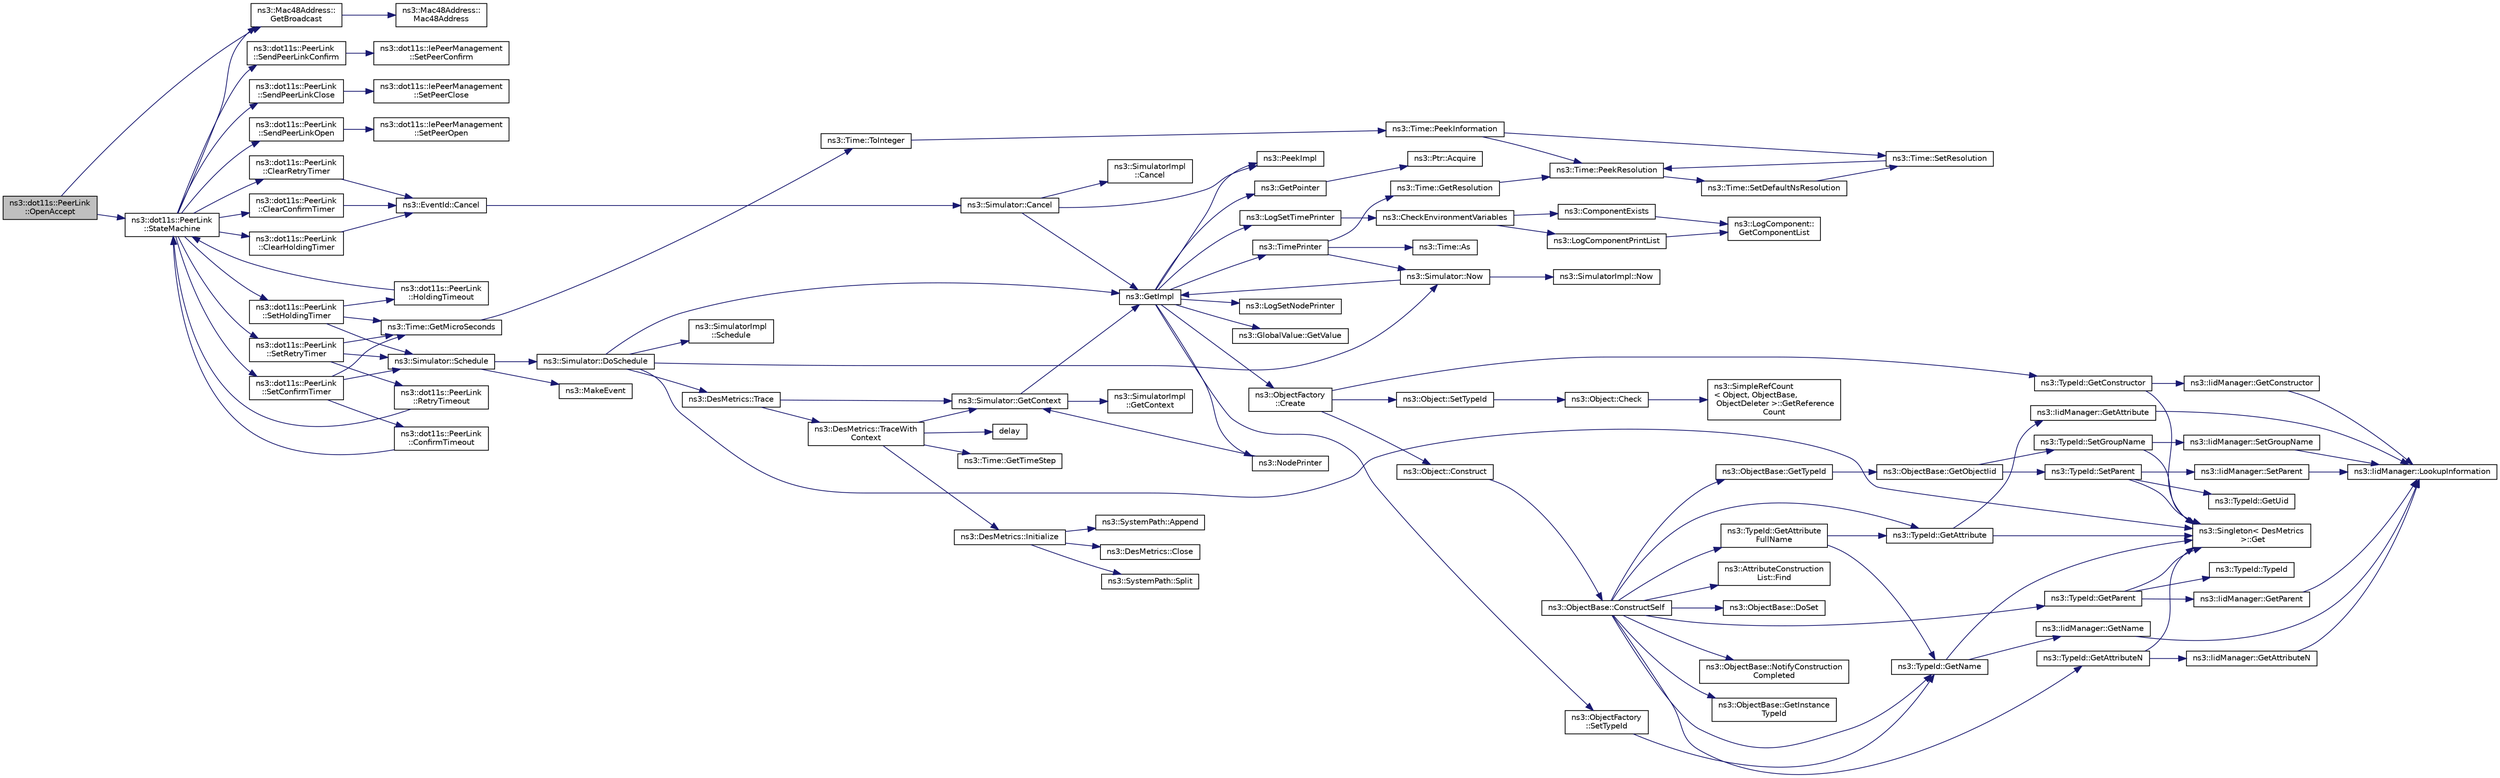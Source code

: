 digraph "ns3::dot11s::PeerLink::OpenAccept"
{
  edge [fontname="Helvetica",fontsize="10",labelfontname="Helvetica",labelfontsize="10"];
  node [fontname="Helvetica",fontsize="10",shape=record];
  rankdir="LR";
  Node1 [label="ns3::dot11s::PeerLink\l::OpenAccept",height=0.2,width=0.4,color="black", fillcolor="grey75", style="filled", fontcolor="black"];
  Node1 -> Node2 [color="midnightblue",fontsize="10",style="solid"];
  Node2 [label="ns3::Mac48Address::\lGetBroadcast",height=0.2,width=0.4,color="black", fillcolor="white", style="filled",URL="$db/dee/classns3_1_1Mac48Address.html#a55156e302c6bf950c0b558365adbde84"];
  Node2 -> Node3 [color="midnightblue",fontsize="10",style="solid"];
  Node3 [label="ns3::Mac48Address::\lMac48Address",height=0.2,width=0.4,color="black", fillcolor="white", style="filled",URL="$db/dee/classns3_1_1Mac48Address.html#a17882c09fc6317d5bcf4efdb62a37d07"];
  Node1 -> Node4 [color="midnightblue",fontsize="10",style="solid"];
  Node4 [label="ns3::dot11s::PeerLink\l::StateMachine",height=0.2,width=0.4,color="black", fillcolor="white", style="filled",URL="$d1/dd6/classns3_1_1dot11s_1_1PeerLink.html#a4cc26e7fdbef0daafd1f6cc7d89fdd01",tooltip="State transition. "];
  Node4 -> Node5 [color="midnightblue",fontsize="10",style="solid"];
  Node5 [label="ns3::dot11s::PeerLink\l::SendPeerLinkClose",height=0.2,width=0.4,color="black", fillcolor="white", style="filled",URL="$d1/dd6/classns3_1_1dot11s_1_1PeerLink.html#a82b30e6a274ef9d033aafc69101620a2"];
  Node5 -> Node6 [color="midnightblue",fontsize="10",style="solid"];
  Node6 [label="ns3::dot11s::IePeerManagement\l::SetPeerClose",height=0.2,width=0.4,color="black", fillcolor="white", style="filled",URL="$d6/d50/classns3_1_1dot11s_1_1IePeerManagement.html#a9f112351e19200bcac0b8ca56c98ec0b"];
  Node4 -> Node7 [color="midnightblue",fontsize="10",style="solid"];
  Node7 [label="ns3::dot11s::PeerLink\l::SendPeerLinkOpen",height=0.2,width=0.4,color="black", fillcolor="white", style="filled",URL="$d1/dd6/classns3_1_1dot11s_1_1PeerLink.html#a1ee0f0d4aa18659ed70b25c680add650"];
  Node7 -> Node8 [color="midnightblue",fontsize="10",style="solid"];
  Node8 [label="ns3::dot11s::IePeerManagement\l::SetPeerOpen",height=0.2,width=0.4,color="black", fillcolor="white", style="filled",URL="$d6/d50/classns3_1_1dot11s_1_1IePeerManagement.html#a8a148e933b7ea49cdad661f0d18357df"];
  Node4 -> Node9 [color="midnightblue",fontsize="10",style="solid"];
  Node9 [label="ns3::dot11s::PeerLink\l::SetRetryTimer",height=0.2,width=0.4,color="black", fillcolor="white", style="filled",URL="$d1/dd6/classns3_1_1dot11s_1_1PeerLink.html#a427403516dd5b94b100d6e924d230146"];
  Node9 -> Node10 [color="midnightblue",fontsize="10",style="solid"];
  Node10 [label="ns3::Time::GetMicroSeconds",height=0.2,width=0.4,color="black", fillcolor="white", style="filled",URL="$dc/d04/classns3_1_1Time.html#a2542b9273c336da11fcaf54e8bc6e4c8"];
  Node10 -> Node11 [color="midnightblue",fontsize="10",style="solid"];
  Node11 [label="ns3::Time::ToInteger",height=0.2,width=0.4,color="black", fillcolor="white", style="filled",URL="$dc/d04/classns3_1_1Time.html#a0c9c8fb9ec7222c7799c1081f14f6031"];
  Node11 -> Node12 [color="midnightblue",fontsize="10",style="solid"];
  Node12 [label="ns3::Time::PeekInformation",height=0.2,width=0.4,color="black", fillcolor="white", style="filled",URL="$dc/d04/classns3_1_1Time.html#a0b023c55c20582aa7c1781aacf128034"];
  Node12 -> Node13 [color="midnightblue",fontsize="10",style="solid"];
  Node13 [label="ns3::Time::PeekResolution",height=0.2,width=0.4,color="black", fillcolor="white", style="filled",URL="$dc/d04/classns3_1_1Time.html#a963e53522278fcbdf1ab9f7adbd0f5d6"];
  Node13 -> Node14 [color="midnightblue",fontsize="10",style="solid"];
  Node14 [label="ns3::Time::SetDefaultNsResolution",height=0.2,width=0.4,color="black", fillcolor="white", style="filled",URL="$dc/d04/classns3_1_1Time.html#a6a872e62f71dfa817fef2c549473d980"];
  Node14 -> Node15 [color="midnightblue",fontsize="10",style="solid"];
  Node15 [label="ns3::Time::SetResolution",height=0.2,width=0.4,color="black", fillcolor="white", style="filled",URL="$dc/d04/classns3_1_1Time.html#ac89165ba7715b66017a49c718f4aef09"];
  Node15 -> Node13 [color="midnightblue",fontsize="10",style="solid"];
  Node12 -> Node15 [color="midnightblue",fontsize="10",style="solid"];
  Node9 -> Node16 [color="midnightblue",fontsize="10",style="solid"];
  Node16 [label="ns3::Simulator::Schedule",height=0.2,width=0.4,color="black", fillcolor="white", style="filled",URL="$d7/deb/classns3_1_1Simulator.html#a671882c894a08af4a5e91181bf1eec13"];
  Node16 -> Node17 [color="midnightblue",fontsize="10",style="solid"];
  Node17 [label="ns3::Simulator::DoSchedule",height=0.2,width=0.4,color="black", fillcolor="white", style="filled",URL="$d7/deb/classns3_1_1Simulator.html#a47af23973938819bdc89cb2807e09ed5"];
  Node17 -> Node18 [color="midnightblue",fontsize="10",style="solid"];
  Node18 [label="ns3::Singleton\< DesMetrics\l \>::Get",height=0.2,width=0.4,color="black", fillcolor="white", style="filled",URL="$d8/d77/classns3_1_1Singleton.html#a80a2cd3c25a27ea72add7a9f7a141ffa"];
  Node17 -> Node19 [color="midnightblue",fontsize="10",style="solid"];
  Node19 [label="ns3::DesMetrics::Trace",height=0.2,width=0.4,color="black", fillcolor="white", style="filled",URL="$d5/d69/classns3_1_1DesMetrics.html#ab7c6c097412d0398affbc9f8d2643160"];
  Node19 -> Node20 [color="midnightblue",fontsize="10",style="solid"];
  Node20 [label="ns3::DesMetrics::TraceWith\lContext",height=0.2,width=0.4,color="black", fillcolor="white", style="filled",URL="$d5/d69/classns3_1_1DesMetrics.html#abc404d9eee92f4e8fd67f5d200490ed6"];
  Node20 -> Node21 [color="midnightblue",fontsize="10",style="solid"];
  Node21 [label="ns3::DesMetrics::Initialize",height=0.2,width=0.4,color="black", fillcolor="white", style="filled",URL="$d5/d69/classns3_1_1DesMetrics.html#a63bf3891d9fd2cf8c76b375b3db67756"];
  Node21 -> Node22 [color="midnightblue",fontsize="10",style="solid"];
  Node22 [label="ns3::DesMetrics::Close",height=0.2,width=0.4,color="black", fillcolor="white", style="filled",URL="$d5/d69/classns3_1_1DesMetrics.html#a17b52dbb23cd230d64404f57f59029c5"];
  Node21 -> Node23 [color="midnightblue",fontsize="10",style="solid"];
  Node23 [label="ns3::SystemPath::Split",height=0.2,width=0.4,color="black", fillcolor="white", style="filled",URL="$d0/dde/group__systempath.html#ga523072e05da63b63113d1bea840edf1a"];
  Node21 -> Node24 [color="midnightblue",fontsize="10",style="solid"];
  Node24 [label="ns3::SystemPath::Append",height=0.2,width=0.4,color="black", fillcolor="white", style="filled",URL="$d0/dde/group__systempath.html#gaaa5a530cee42c8eda7e4f4523ef7e1cd"];
  Node20 -> Node25 [color="midnightblue",fontsize="10",style="solid"];
  Node25 [label="ns3::Simulator::GetContext",height=0.2,width=0.4,color="black", fillcolor="white", style="filled",URL="$d7/deb/classns3_1_1Simulator.html#a8514b74ee2c42916b351b33c4a963bb0"];
  Node25 -> Node26 [color="midnightblue",fontsize="10",style="solid"];
  Node26 [label="ns3::GetImpl",height=0.2,width=0.4,color="black", fillcolor="white", style="filled",URL="$d4/d8b/group__simulator.html#ga42eb4eddad41528d4d99794a3dae3fd0",tooltip="Get the SimulatorImpl singleton. "];
  Node26 -> Node27 [color="midnightblue",fontsize="10",style="solid"];
  Node27 [label="ns3::PeekImpl",height=0.2,width=0.4,color="black", fillcolor="white", style="filled",URL="$d4/d8b/group__simulator.html#ga233c5c38de117e4e4a5a9cd168694792",tooltip="Get the static SimulatorImpl instance. "];
  Node26 -> Node28 [color="midnightblue",fontsize="10",style="solid"];
  Node28 [label="ns3::GlobalValue::GetValue",height=0.2,width=0.4,color="black", fillcolor="white", style="filled",URL="$dc/d02/classns3_1_1GlobalValue.html#aa33773cb952ba3c285a03ae2c4769b84"];
  Node26 -> Node29 [color="midnightblue",fontsize="10",style="solid"];
  Node29 [label="ns3::ObjectFactory\l::SetTypeId",height=0.2,width=0.4,color="black", fillcolor="white", style="filled",URL="$d5/d0d/classns3_1_1ObjectFactory.html#a77dcd099064038a1eb7a6b8251229ec3"];
  Node29 -> Node30 [color="midnightblue",fontsize="10",style="solid"];
  Node30 [label="ns3::TypeId::GetName",height=0.2,width=0.4,color="black", fillcolor="white", style="filled",URL="$d6/d11/classns3_1_1TypeId.html#aa3c41c79ae428b3cb396a9c6bb3ef314"];
  Node30 -> Node18 [color="midnightblue",fontsize="10",style="solid"];
  Node30 -> Node31 [color="midnightblue",fontsize="10",style="solid"];
  Node31 [label="ns3::IidManager::GetName",height=0.2,width=0.4,color="black", fillcolor="white", style="filled",URL="$d4/d1c/classns3_1_1IidManager.html#a5d68d0f0f44594dcdec239dbdb5bf53c"];
  Node31 -> Node32 [color="midnightblue",fontsize="10",style="solid"];
  Node32 [label="ns3::IidManager::LookupInformation",height=0.2,width=0.4,color="black", fillcolor="white", style="filled",URL="$d4/d1c/classns3_1_1IidManager.html#a6b1f4ba2815dba27a377e8a8db2384cf"];
  Node26 -> Node33 [color="midnightblue",fontsize="10",style="solid"];
  Node33 [label="ns3::GetPointer",height=0.2,width=0.4,color="black", fillcolor="white", style="filled",URL="$d7/d2e/namespacens3.html#ab4e173cdfd43d17c1a40d5348510a670"];
  Node33 -> Node34 [color="midnightblue",fontsize="10",style="solid"];
  Node34 [label="ns3::Ptr::Acquire",height=0.2,width=0.4,color="black", fillcolor="white", style="filled",URL="$dc/d90/classns3_1_1Ptr.html#a9579b15e8c42dcdff5869d9d987562fb"];
  Node26 -> Node35 [color="midnightblue",fontsize="10",style="solid"];
  Node35 [label="ns3::ObjectFactory\l::Create",height=0.2,width=0.4,color="black", fillcolor="white", style="filled",URL="$d5/d0d/classns3_1_1ObjectFactory.html#a18152e93f0a6fe184ed7300cb31e9896"];
  Node35 -> Node36 [color="midnightblue",fontsize="10",style="solid"];
  Node36 [label="ns3::TypeId::GetConstructor",height=0.2,width=0.4,color="black", fillcolor="white", style="filled",URL="$d6/d11/classns3_1_1TypeId.html#ad9b0bc71ee7593a1ff23ff8d53938e95"];
  Node36 -> Node18 [color="midnightblue",fontsize="10",style="solid"];
  Node36 -> Node37 [color="midnightblue",fontsize="10",style="solid"];
  Node37 [label="ns3::IidManager::GetConstructor",height=0.2,width=0.4,color="black", fillcolor="white", style="filled",URL="$d4/d1c/classns3_1_1IidManager.html#ab10b30abe7efc5456b7930aab8638280"];
  Node37 -> Node32 [color="midnightblue",fontsize="10",style="solid"];
  Node35 -> Node38 [color="midnightblue",fontsize="10",style="solid"];
  Node38 [label="ns3::Object::SetTypeId",height=0.2,width=0.4,color="black", fillcolor="white", style="filled",URL="$d9/d77/classns3_1_1Object.html#a19b1ebd8ec8fe404845e665880a6c5ad"];
  Node38 -> Node39 [color="midnightblue",fontsize="10",style="solid"];
  Node39 [label="ns3::Object::Check",height=0.2,width=0.4,color="black", fillcolor="white", style="filled",URL="$d9/d77/classns3_1_1Object.html#a7e7f89fb0a81d0189cbcacee64b67e4e"];
  Node39 -> Node40 [color="midnightblue",fontsize="10",style="solid"];
  Node40 [label="ns3::SimpleRefCount\l\< Object, ObjectBase,\l ObjectDeleter \>::GetReference\lCount",height=0.2,width=0.4,color="black", fillcolor="white", style="filled",URL="$da/da1/classns3_1_1SimpleRefCount.html#a05378396c93bcc7d6bf78a9ee9ae9cca"];
  Node35 -> Node41 [color="midnightblue",fontsize="10",style="solid"];
  Node41 [label="ns3::Object::Construct",height=0.2,width=0.4,color="black", fillcolor="white", style="filled",URL="$d9/d77/classns3_1_1Object.html#a636e8411dc5228771f45c9b805d348fa"];
  Node41 -> Node42 [color="midnightblue",fontsize="10",style="solid"];
  Node42 [label="ns3::ObjectBase::ConstructSelf",height=0.2,width=0.4,color="black", fillcolor="white", style="filled",URL="$d2/dac/classns3_1_1ObjectBase.html#a5cda18dec6d0744cb652a3ed60056958"];
  Node42 -> Node43 [color="midnightblue",fontsize="10",style="solid"];
  Node43 [label="ns3::ObjectBase::GetInstance\lTypeId",height=0.2,width=0.4,color="black", fillcolor="white", style="filled",URL="$d2/dac/classns3_1_1ObjectBase.html#abe5b43a6f5b99a92a4c3122db31f06fb"];
  Node42 -> Node30 [color="midnightblue",fontsize="10",style="solid"];
  Node42 -> Node44 [color="midnightblue",fontsize="10",style="solid"];
  Node44 [label="ns3::TypeId::GetAttributeN",height=0.2,width=0.4,color="black", fillcolor="white", style="filled",URL="$d6/d11/classns3_1_1TypeId.html#a679c4713f613126a51eb400b345302cb"];
  Node44 -> Node18 [color="midnightblue",fontsize="10",style="solid"];
  Node44 -> Node45 [color="midnightblue",fontsize="10",style="solid"];
  Node45 [label="ns3::IidManager::GetAttributeN",height=0.2,width=0.4,color="black", fillcolor="white", style="filled",URL="$d4/d1c/classns3_1_1IidManager.html#aecf79ed6edb63647774dbfe90cc4f1e2"];
  Node45 -> Node32 [color="midnightblue",fontsize="10",style="solid"];
  Node42 -> Node46 [color="midnightblue",fontsize="10",style="solid"];
  Node46 [label="ns3::TypeId::GetAttribute",height=0.2,width=0.4,color="black", fillcolor="white", style="filled",URL="$d6/d11/classns3_1_1TypeId.html#aa1b746e64e606f94cbedda7cf89788c2"];
  Node46 -> Node18 [color="midnightblue",fontsize="10",style="solid"];
  Node46 -> Node47 [color="midnightblue",fontsize="10",style="solid"];
  Node47 [label="ns3::IidManager::GetAttribute",height=0.2,width=0.4,color="black", fillcolor="white", style="filled",URL="$d4/d1c/classns3_1_1IidManager.html#ae511907e47b48166763e60c583a5a940"];
  Node47 -> Node32 [color="midnightblue",fontsize="10",style="solid"];
  Node42 -> Node48 [color="midnightblue",fontsize="10",style="solid"];
  Node48 [label="ns3::AttributeConstruction\lList::Find",height=0.2,width=0.4,color="black", fillcolor="white", style="filled",URL="$d3/df3/classns3_1_1AttributeConstructionList.html#a22de5cf3e1bcd9dc6c7748fc911811b4"];
  Node42 -> Node49 [color="midnightblue",fontsize="10",style="solid"];
  Node49 [label="ns3::ObjectBase::DoSet",height=0.2,width=0.4,color="black", fillcolor="white", style="filled",URL="$d2/dac/classns3_1_1ObjectBase.html#afe5f2f7b2fabc99aa33f9bb434e3b695"];
  Node42 -> Node50 [color="midnightblue",fontsize="10",style="solid"];
  Node50 [label="ns3::TypeId::GetAttribute\lFullName",height=0.2,width=0.4,color="black", fillcolor="white", style="filled",URL="$d6/d11/classns3_1_1TypeId.html#a1da5483f43630ea65952099fc39944a2"];
  Node50 -> Node46 [color="midnightblue",fontsize="10",style="solid"];
  Node50 -> Node30 [color="midnightblue",fontsize="10",style="solid"];
  Node42 -> Node51 [color="midnightblue",fontsize="10",style="solid"];
  Node51 [label="ns3::TypeId::GetParent",height=0.2,width=0.4,color="black", fillcolor="white", style="filled",URL="$d6/d11/classns3_1_1TypeId.html#ac51f28398d2ef1f9a7790047c43dd22c"];
  Node51 -> Node18 [color="midnightblue",fontsize="10",style="solid"];
  Node51 -> Node52 [color="midnightblue",fontsize="10",style="solid"];
  Node52 [label="ns3::IidManager::GetParent",height=0.2,width=0.4,color="black", fillcolor="white", style="filled",URL="$d4/d1c/classns3_1_1IidManager.html#a504f9d76281bd6149556b1d15e80231d"];
  Node52 -> Node32 [color="midnightblue",fontsize="10",style="solid"];
  Node51 -> Node53 [color="midnightblue",fontsize="10",style="solid"];
  Node53 [label="ns3::TypeId::TypeId",height=0.2,width=0.4,color="black", fillcolor="white", style="filled",URL="$d6/d11/classns3_1_1TypeId.html#ab76e26690f1af4f1cffa6a72245e8928"];
  Node42 -> Node54 [color="midnightblue",fontsize="10",style="solid"];
  Node54 [label="ns3::ObjectBase::GetTypeId",height=0.2,width=0.4,color="black", fillcolor="white", style="filled",URL="$d2/dac/classns3_1_1ObjectBase.html#a2b870298ebceaaeffc9d65e15c022eac"];
  Node54 -> Node55 [color="midnightblue",fontsize="10",style="solid"];
  Node55 [label="ns3::ObjectBase::GetObjectIid",height=0.2,width=0.4,color="black", fillcolor="white", style="filled",URL="$d2/dac/classns3_1_1ObjectBase.html#a4fcfd18844c60f163c5dce52456d111b"];
  Node55 -> Node56 [color="midnightblue",fontsize="10",style="solid"];
  Node56 [label="ns3::TypeId::SetParent",height=0.2,width=0.4,color="black", fillcolor="white", style="filled",URL="$d6/d11/classns3_1_1TypeId.html#abaaca67ab7d2471067e7c275df0f7309"];
  Node56 -> Node57 [color="midnightblue",fontsize="10",style="solid"];
  Node57 [label="ns3::TypeId::GetUid",height=0.2,width=0.4,color="black", fillcolor="white", style="filled",URL="$d6/d11/classns3_1_1TypeId.html#acd3e41de6340d06299f4fd63e2ed8da0"];
  Node56 -> Node18 [color="midnightblue",fontsize="10",style="solid"];
  Node56 -> Node58 [color="midnightblue",fontsize="10",style="solid"];
  Node58 [label="ns3::IidManager::SetParent",height=0.2,width=0.4,color="black", fillcolor="white", style="filled",URL="$d4/d1c/classns3_1_1IidManager.html#a4042931260554c907699367b6811426f"];
  Node58 -> Node32 [color="midnightblue",fontsize="10",style="solid"];
  Node55 -> Node59 [color="midnightblue",fontsize="10",style="solid"];
  Node59 [label="ns3::TypeId::SetGroupName",height=0.2,width=0.4,color="black", fillcolor="white", style="filled",URL="$d6/d11/classns3_1_1TypeId.html#a87ab97caba5bbbd080b4490576f8bb40"];
  Node59 -> Node18 [color="midnightblue",fontsize="10",style="solid"];
  Node59 -> Node60 [color="midnightblue",fontsize="10",style="solid"];
  Node60 [label="ns3::IidManager::SetGroupName",height=0.2,width=0.4,color="black", fillcolor="white", style="filled",URL="$d4/d1c/classns3_1_1IidManager.html#a3bc08ad1c8a26224153caacd2def37de"];
  Node60 -> Node32 [color="midnightblue",fontsize="10",style="solid"];
  Node42 -> Node61 [color="midnightblue",fontsize="10",style="solid"];
  Node61 [label="ns3::ObjectBase::NotifyConstruction\lCompleted",height=0.2,width=0.4,color="black", fillcolor="white", style="filled",URL="$d2/dac/classns3_1_1ObjectBase.html#aa349348317dbdb62a7ee1df89db1eb8b"];
  Node26 -> Node62 [color="midnightblue",fontsize="10",style="solid"];
  Node62 [label="ns3::LogSetTimePrinter",height=0.2,width=0.4,color="black", fillcolor="white", style="filled",URL="$d7/d2e/namespacens3.html#acf6a1749b3febc5a6a5b2b8620138d80"];
  Node62 -> Node63 [color="midnightblue",fontsize="10",style="solid"];
  Node63 [label="ns3::CheckEnvironmentVariables",height=0.2,width=0.4,color="black", fillcolor="white", style="filled",URL="$d8/dff/group__logging.html#gacdc0bdeb2d8a90089d4fb09c4b8569ff"];
  Node63 -> Node64 [color="midnightblue",fontsize="10",style="solid"];
  Node64 [label="ns3::ComponentExists",height=0.2,width=0.4,color="black", fillcolor="white", style="filled",URL="$d8/dff/group__logging.html#gaadcc698770aae684c54dbd1ef4e4b37a"];
  Node64 -> Node65 [color="midnightblue",fontsize="10",style="solid"];
  Node65 [label="ns3::LogComponent::\lGetComponentList",height=0.2,width=0.4,color="black", fillcolor="white", style="filled",URL="$d9/d3f/classns3_1_1LogComponent.html#a63eb2c0fd93c30f9081443c2fd4bffe9"];
  Node63 -> Node66 [color="midnightblue",fontsize="10",style="solid"];
  Node66 [label="ns3::LogComponentPrintList",height=0.2,width=0.4,color="black", fillcolor="white", style="filled",URL="$d7/d2e/namespacens3.html#a5252703c3f8260fd6dc609f1b276e57c"];
  Node66 -> Node65 [color="midnightblue",fontsize="10",style="solid"];
  Node26 -> Node67 [color="midnightblue",fontsize="10",style="solid"];
  Node67 [label="ns3::TimePrinter",height=0.2,width=0.4,color="black", fillcolor="white", style="filled",URL="$d8/dff/group__logging.html#gaaad3642e8247a056cd83001d805b0812"];
  Node67 -> Node68 [color="midnightblue",fontsize="10",style="solid"];
  Node68 [label="ns3::Time::GetResolution",height=0.2,width=0.4,color="black", fillcolor="white", style="filled",URL="$dc/d04/classns3_1_1Time.html#a1444f0f08b5e19f031157609e32fcf98"];
  Node68 -> Node13 [color="midnightblue",fontsize="10",style="solid"];
  Node67 -> Node69 [color="midnightblue",fontsize="10",style="solid"];
  Node69 [label="ns3::Simulator::Now",height=0.2,width=0.4,color="black", fillcolor="white", style="filled",URL="$d7/deb/classns3_1_1Simulator.html#ac3178fa975b419f7875e7105be122800"];
  Node69 -> Node26 [color="midnightblue",fontsize="10",style="solid"];
  Node69 -> Node70 [color="midnightblue",fontsize="10",style="solid"];
  Node70 [label="ns3::SimulatorImpl::Now",height=0.2,width=0.4,color="black", fillcolor="white", style="filled",URL="$d2/d19/classns3_1_1SimulatorImpl.html#aa516c50060846adc6fd316e83ef0797c"];
  Node67 -> Node71 [color="midnightblue",fontsize="10",style="solid"];
  Node71 [label="ns3::Time::As",height=0.2,width=0.4,color="black", fillcolor="white", style="filled",URL="$dc/d04/classns3_1_1Time.html#a0bb1110638ce9938248bd07865a328ab"];
  Node26 -> Node72 [color="midnightblue",fontsize="10",style="solid"];
  Node72 [label="ns3::LogSetNodePrinter",height=0.2,width=0.4,color="black", fillcolor="white", style="filled",URL="$d7/d2e/namespacens3.html#aa6e659ca357c8309352fa0f146793810"];
  Node26 -> Node73 [color="midnightblue",fontsize="10",style="solid"];
  Node73 [label="ns3::NodePrinter",height=0.2,width=0.4,color="black", fillcolor="white", style="filled",URL="$d8/dff/group__logging.html#gaaffbf70ff3766cd62b8bbd9b140d2a1b"];
  Node73 -> Node25 [color="midnightblue",fontsize="10",style="solid"];
  Node25 -> Node74 [color="midnightblue",fontsize="10",style="solid"];
  Node74 [label="ns3::SimulatorImpl\l::GetContext",height=0.2,width=0.4,color="black", fillcolor="white", style="filled",URL="$d2/d19/classns3_1_1SimulatorImpl.html#a8b66270c97766c0adb997e2535648557"];
  Node20 -> Node75 [color="midnightblue",fontsize="10",style="solid"];
  Node75 [label="ns3::Time::GetTimeStep",height=0.2,width=0.4,color="black", fillcolor="white", style="filled",URL="$dc/d04/classns3_1_1Time.html#a40a7025b73dac7d02f8a4e1e54eaa5b5"];
  Node20 -> Node76 [color="midnightblue",fontsize="10",style="solid"];
  Node76 [label="delay",height=0.2,width=0.4,color="black", fillcolor="white", style="filled",URL="$d8/d68/lte_2model_2fading-traces_2fading__trace__generator_8m.html#a7964e6aa8f61a9d28973c8267a606ad8"];
  Node19 -> Node25 [color="midnightblue",fontsize="10",style="solid"];
  Node17 -> Node69 [color="midnightblue",fontsize="10",style="solid"];
  Node17 -> Node26 [color="midnightblue",fontsize="10",style="solid"];
  Node17 -> Node77 [color="midnightblue",fontsize="10",style="solid"];
  Node77 [label="ns3::SimulatorImpl\l::Schedule",height=0.2,width=0.4,color="black", fillcolor="white", style="filled",URL="$d2/d19/classns3_1_1SimulatorImpl.html#a24eac97ca7dc0e64162e3596064cfb5c"];
  Node16 -> Node78 [color="midnightblue",fontsize="10",style="solid"];
  Node78 [label="ns3::MakeEvent",height=0.2,width=0.4,color="black", fillcolor="white", style="filled",URL="$d0/dac/group__makeeventfnptr.html#ga289a28a2497c18a9bd299e5e2014094b"];
  Node9 -> Node79 [color="midnightblue",fontsize="10",style="solid"];
  Node79 [label="ns3::dot11s::PeerLink\l::RetryTimeout",height=0.2,width=0.4,color="black", fillcolor="white", style="filled",URL="$d1/dd6/classns3_1_1dot11s_1_1PeerLink.html#a36d427d1e395c27c7b7b577d6dad4c63"];
  Node79 -> Node4 [color="midnightblue",fontsize="10",style="solid"];
  Node4 -> Node80 [color="midnightblue",fontsize="10",style="solid"];
  Node80 [label="ns3::dot11s::PeerLink\l::SendPeerLinkConfirm",height=0.2,width=0.4,color="black", fillcolor="white", style="filled",URL="$d1/dd6/classns3_1_1dot11s_1_1PeerLink.html#ac215e2692e08500e26c6edee4b313a59"];
  Node80 -> Node81 [color="midnightblue",fontsize="10",style="solid"];
  Node81 [label="ns3::dot11s::IePeerManagement\l::SetPeerConfirm",height=0.2,width=0.4,color="black", fillcolor="white", style="filled",URL="$d6/d50/classns3_1_1dot11s_1_1IePeerManagement.html#a74a7ff00dbc4a2bbe0bf28b746ffb53e"];
  Node4 -> Node82 [color="midnightblue",fontsize="10",style="solid"];
  Node82 [label="ns3::dot11s::PeerLink\l::ClearRetryTimer",height=0.2,width=0.4,color="black", fillcolor="white", style="filled",URL="$d1/dd6/classns3_1_1dot11s_1_1PeerLink.html#ae3f2f1d9e38f1aae12dcda017c4afc42"];
  Node82 -> Node83 [color="midnightblue",fontsize="10",style="solid"];
  Node83 [label="ns3::EventId::Cancel",height=0.2,width=0.4,color="black", fillcolor="white", style="filled",URL="$d1/df8/classns3_1_1EventId.html#a993ae94e48e014e1afd47edb16db7a11"];
  Node83 -> Node84 [color="midnightblue",fontsize="10",style="solid"];
  Node84 [label="ns3::Simulator::Cancel",height=0.2,width=0.4,color="black", fillcolor="white", style="filled",URL="$d7/deb/classns3_1_1Simulator.html#a1b903a62d6117ef28f7ba3c6500689bf"];
  Node84 -> Node27 [color="midnightblue",fontsize="10",style="solid"];
  Node84 -> Node26 [color="midnightblue",fontsize="10",style="solid"];
  Node84 -> Node85 [color="midnightblue",fontsize="10",style="solid"];
  Node85 [label="ns3::SimulatorImpl\l::Cancel",height=0.2,width=0.4,color="black", fillcolor="white", style="filled",URL="$d2/d19/classns3_1_1SimulatorImpl.html#ad117e616c99c915ddac6267a74804807"];
  Node4 -> Node86 [color="midnightblue",fontsize="10",style="solid"];
  Node86 [label="ns3::dot11s::PeerLink\l::SetConfirmTimer",height=0.2,width=0.4,color="black", fillcolor="white", style="filled",URL="$d1/dd6/classns3_1_1dot11s_1_1PeerLink.html#ab7f793f0d95207a35f9f670aa86ea414"];
  Node86 -> Node10 [color="midnightblue",fontsize="10",style="solid"];
  Node86 -> Node16 [color="midnightblue",fontsize="10",style="solid"];
  Node86 -> Node87 [color="midnightblue",fontsize="10",style="solid"];
  Node87 [label="ns3::dot11s::PeerLink\l::ConfirmTimeout",height=0.2,width=0.4,color="black", fillcolor="white", style="filled",URL="$d1/dd6/classns3_1_1dot11s_1_1PeerLink.html#a61d3100763f4a9b377571248199b0ff5"];
  Node87 -> Node4 [color="midnightblue",fontsize="10",style="solid"];
  Node4 -> Node88 [color="midnightblue",fontsize="10",style="solid"];
  Node88 [label="ns3::dot11s::PeerLink\l::SetHoldingTimer",height=0.2,width=0.4,color="black", fillcolor="white", style="filled",URL="$d1/dd6/classns3_1_1dot11s_1_1PeerLink.html#a270a9aa7945fa680b2c03e5b5d20f3c0"];
  Node88 -> Node10 [color="midnightblue",fontsize="10",style="solid"];
  Node88 -> Node16 [color="midnightblue",fontsize="10",style="solid"];
  Node88 -> Node89 [color="midnightblue",fontsize="10",style="solid"];
  Node89 [label="ns3::dot11s::PeerLink\l::HoldingTimeout",height=0.2,width=0.4,color="black", fillcolor="white", style="filled",URL="$d1/dd6/classns3_1_1dot11s_1_1PeerLink.html#aca3f4d3e0cd9305f88f968aa8c5dcadd"];
  Node89 -> Node4 [color="midnightblue",fontsize="10",style="solid"];
  Node4 -> Node90 [color="midnightblue",fontsize="10",style="solid"];
  Node90 [label="ns3::dot11s::PeerLink\l::ClearConfirmTimer",height=0.2,width=0.4,color="black", fillcolor="white", style="filled",URL="$d1/dd6/classns3_1_1dot11s_1_1PeerLink.html#a893c2266bae5bd222a406f5ca183f7d2"];
  Node90 -> Node83 [color="midnightblue",fontsize="10",style="solid"];
  Node4 -> Node2 [color="midnightblue",fontsize="10",style="solid"];
  Node4 -> Node91 [color="midnightblue",fontsize="10",style="solid"];
  Node91 [label="ns3::dot11s::PeerLink\l::ClearHoldingTimer",height=0.2,width=0.4,color="black", fillcolor="white", style="filled",URL="$d1/dd6/classns3_1_1dot11s_1_1PeerLink.html#a8e61129229d61eb074964a6a24d5ed75"];
  Node91 -> Node83 [color="midnightblue",fontsize="10",style="solid"];
}
